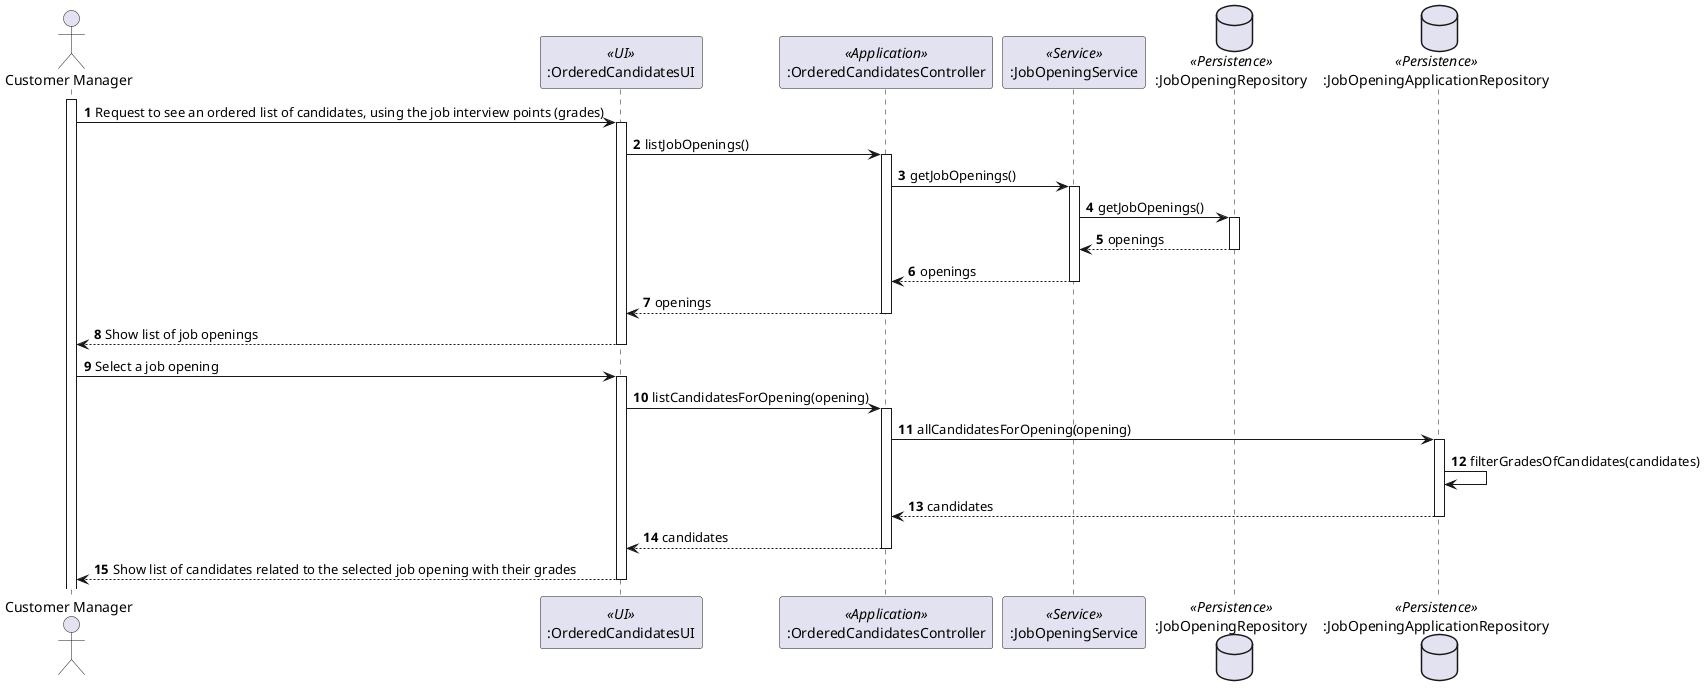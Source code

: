 @startuml

actor "Customer Manager" as Agent
participant ":OrderedCandidatesUI" as ui <<UI>>
participant ":OrderedCandidatesController" as ctrl <<Application>>
participant ":JobOpeningService" as jobServ <<Service>>
database ":JobOpeningRepository" as jobRepo <<Persistence>>
database ":JobOpeningApplicationRepository" as candRepo <<Persistence>>

autonumber


activate Agent

Agent -> ui: Request to see an ordered list of candidates, using the job interview points (grades)

activate ui
ui -> ctrl: listJobOpenings()
activate ctrl
ctrl -> jobServ: getJobOpenings()
activate jobServ
jobServ -> jobRepo: getJobOpenings()
activate jobRepo
jobRepo --> jobServ: openings
deactivate
jobServ --> ctrl: openings
deactivate
ctrl --> ui: openings
deactivate
ui --> Agent: Show list of job openings
deactivate
Agent -> ui : Select a job opening
activate ui
ui -> ctrl: listCandidatesForOpening(opening)
activate ctrl
ctrl -> candRepo: allCandidatesForOpening(opening)

activate candRepo

candRepo -> candRepo : filterGradesOfCandidates(candidates)
candRepo --> ctrl: candidates
deactivate
ctrl --> ui: candidates

deactivate

ui --> Agent : Show list of candidates related to the selected job opening with their grades

deactivate



@enduml
